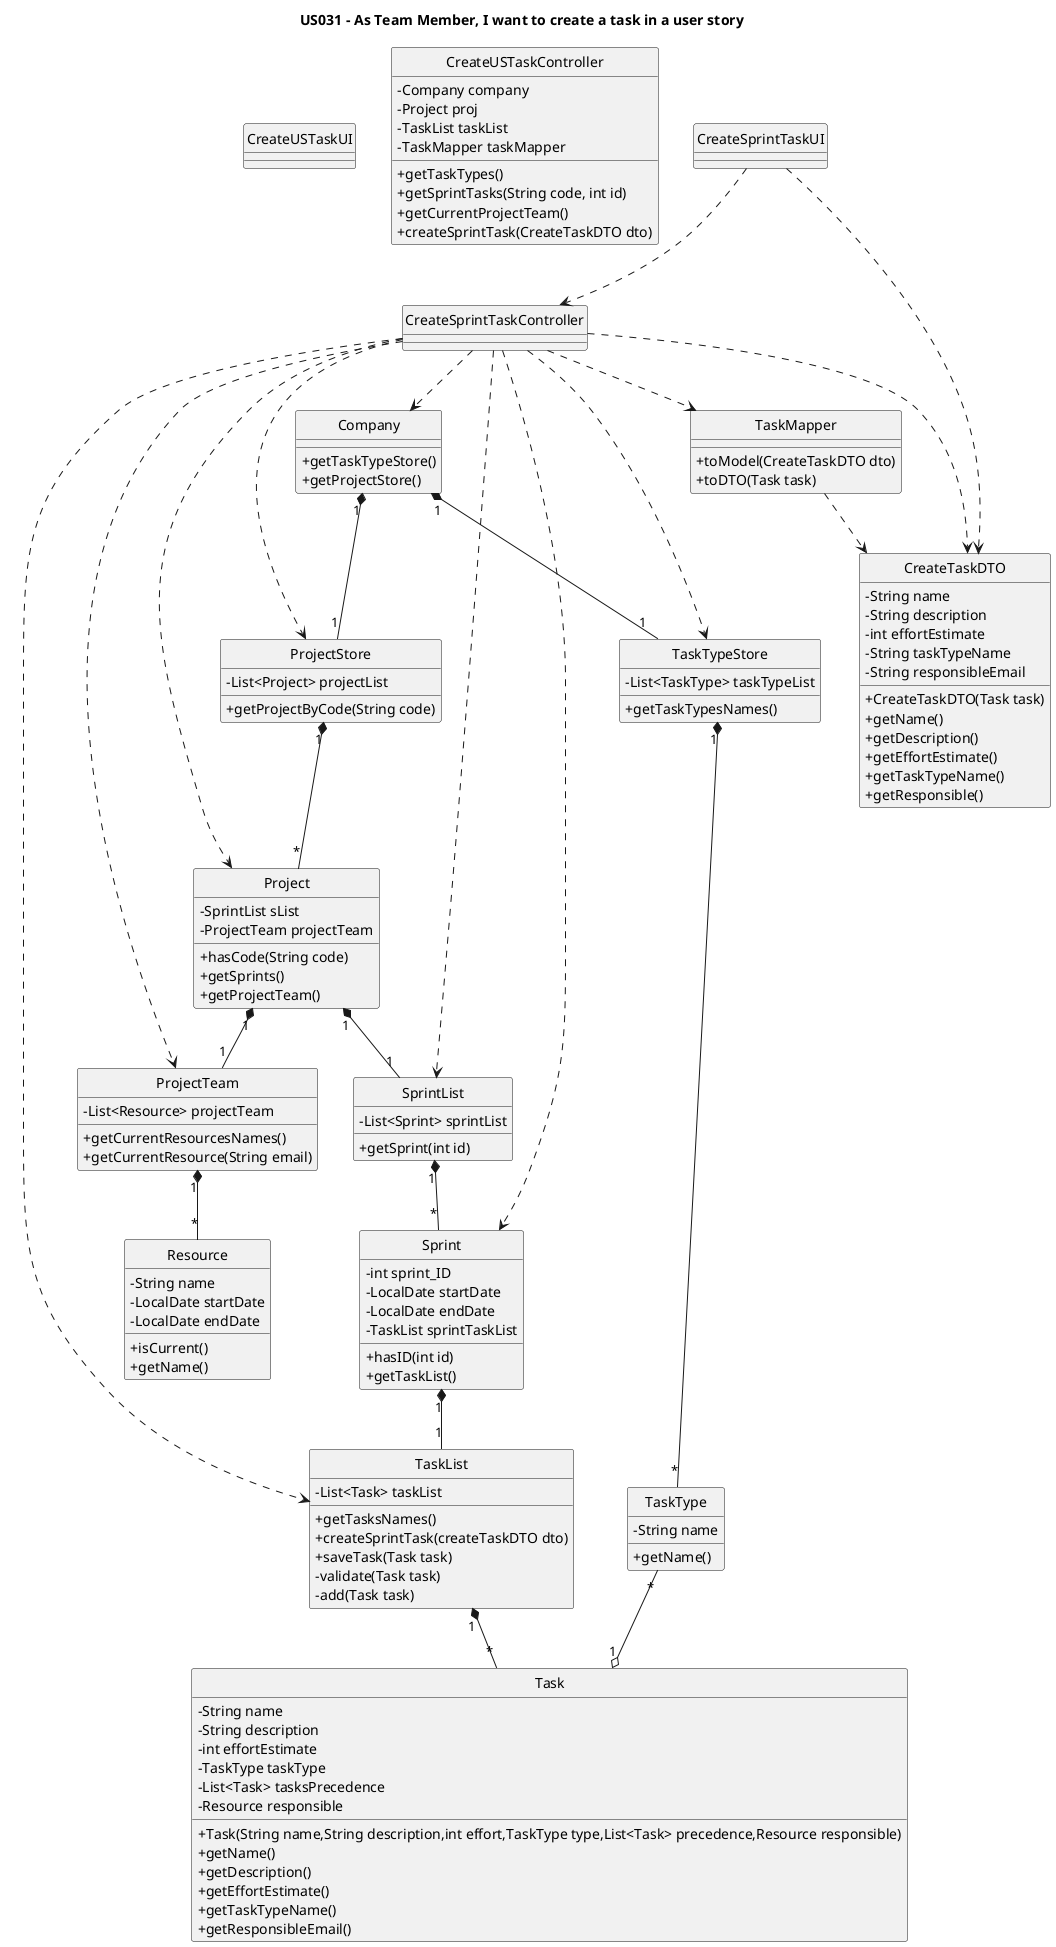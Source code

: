 @startuml
'https://plantuml.com/class-diagram

skinparam classAttributeIconSize 0
hide circle

title US031 - As Team Member, I want to create a task in a user story

class CreateUSTaskUI{}

class CreateUSTaskController{
-Company company
-Project proj
-TaskList taskList
-TaskMapper taskMapper
+getTaskTypes()
+getSprintTasks(String code, int id)
+getCurrentProjectTeam()
+createSprintTask(CreateTaskDTO dto)
}

class Company{
+getTaskTypeStore()
+getProjectStore()
}

class TaskTypeStore{
-List<TaskType> taskTypeList
+getTaskTypesNames()
}

class TaskType{
-String name
+getName()
}

class ProjectStore{
-List<Project> projectList
+getProjectByCode(String code)
}

class Project{
-SprintList sList
-ProjectTeam projectTeam
+hasCode(String code)
+getSprints()
+getProjectTeam()
}

class SprintList{
-List<Sprint> sprintList
+getSprint(int id)
}

class Sprint{
-int sprint_ID
-LocalDate startDate
-LocalDate endDate
-TaskList sprintTaskList
+hasID(int id)
+getTaskList()
}

class TaskList{
-List<Task> taskList
+getTasksNames()
+createSprintTask(createTaskDTO dto)
+saveTask(Task task)
-validate(Task task)
-add(Task task)
}

class Task{
-String name
-String description
-int effortEstimate
-TaskType taskType
-List<Task> tasksPrecedence
-Resource responsible
+Task(String name,String description,int effort,TaskType type,List<Task> precedence,Resource responsible)
+getName()
+getDescription()
+getEffortEstimate()
+getTaskTypeName()
+getResponsibleEmail()
}

class ProjectTeam{
-List<Resource> projectTeam
+getCurrentResourcesNames()
+getCurrentResource(String email)
}

class Resource{
-String name
-LocalDate startDate
-LocalDate endDate
+isCurrent()
+getName()
}

class TaskMapper{
+toModel(CreateTaskDTO dto)
+toDTO(Task task)
}

class CreateTaskDTO{
-String name
-String description
-int effortEstimate
-String taskTypeName
-String responsibleEmail
+CreateTaskDTO(Task task)
+getName()
+getDescription()
+getEffortEstimate()
+getTaskTypeName()
+getResponsible()
}

CreateSprintTaskUI ..> CreateSprintTaskController
CreateSprintTaskUI ..> CreateTaskDTO

CreateSprintTaskController ..> Company
CreateSprintTaskController ..> TaskTypeStore
CreateSprintTaskController ..> ProjectStore
CreateSprintTaskController ..> Project
CreateSprintTaskController ..> SprintList
CreateSprintTaskController ..> Sprint
CreateSprintTaskController ..> TaskList
CreateSprintTaskController ..> ProjectTeam
CreateSprintTaskController ..> TaskMapper
CreateSprintTaskController ..> CreateTaskDTO


Company "1" *-- "1" TaskTypeStore
Company "1" *-- "1" ProjectStore

TaskTypeStore "1" *-- "*" TaskType

TaskType "*" --o "1" Task

ProjectStore "1" *-- "*" Project

Project "1" *-- "1" SprintList
Project "1" *-- "1" ProjectTeam

SprintList "1" *-- "*" Sprint

Sprint "1" *-- "1" TaskList

TaskList "1" *-- "*" Task

ProjectTeam "1" *-- "*" Resource

TaskMapper ..> CreateTaskDTO

@enduml